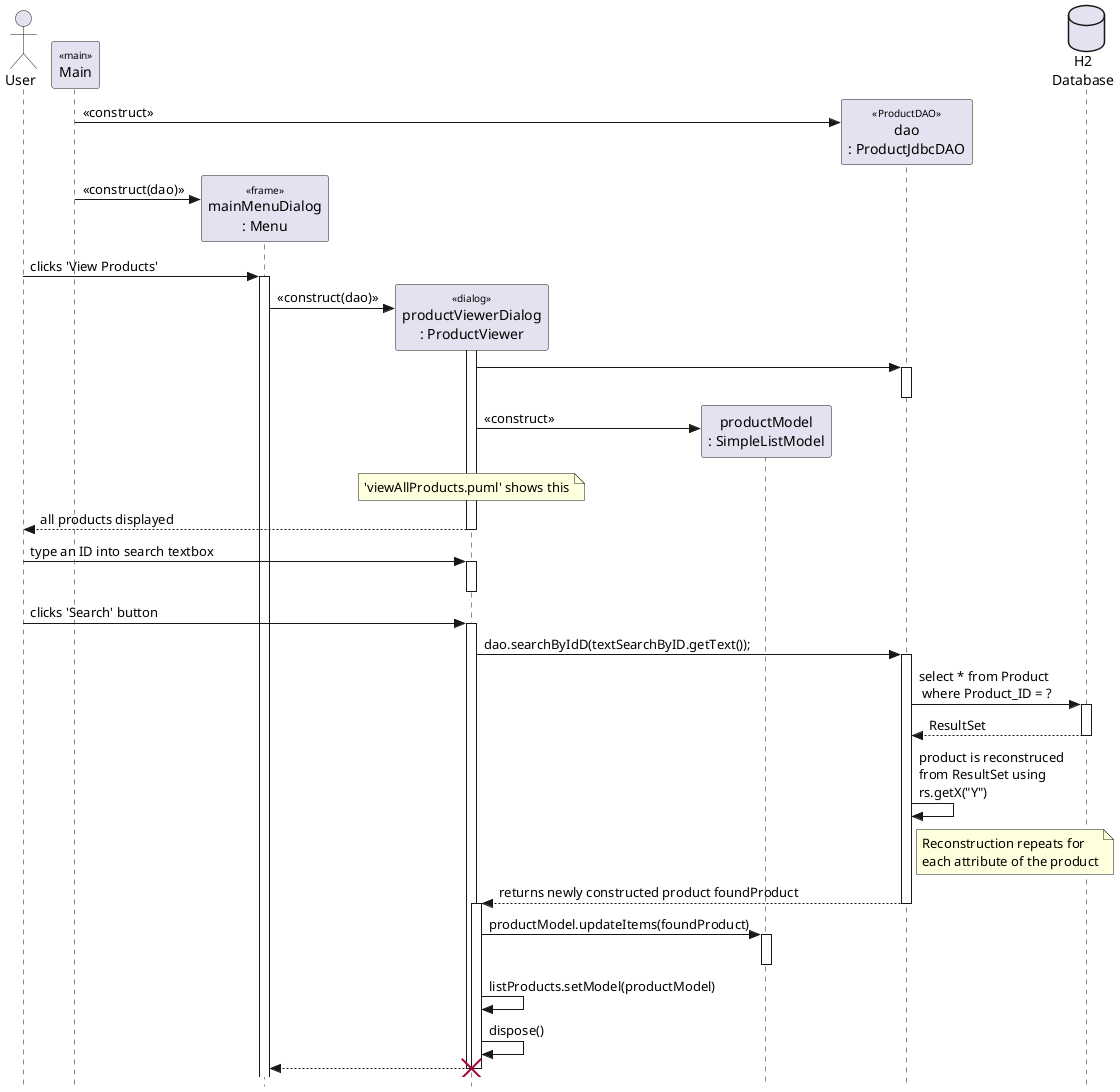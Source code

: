 @startuml
skinparam {
  Style StrictUML
  SequenceStereotype {
    Font {
      Size 10
      Style plain
    }
  }
}

actor User as user
participant "Main" as main <<main>>
participant "mainMenuDialog\n: Menu" as menu <<frame>>
participant "productViewerDialog\n: ProductViewer" as viewer <<dialog>>
participant "productModel\n: SimpleListModel" as model
'participant "ProductEditor" as editor <<dialog>>
'participant "ValidationHelper" as validator

create "dao\n: ProductJdbcDAO" as dao <<ProductDAO>>
main -> dao : <<construct>>
create menu
main -> menu : <<construct(dao)>>
user -> menu : clicks 'View Products'
activate menu
create viewer
menu -> viewer : <<construct(dao)>>
activate viewer
viewer -> dao++: 
dao--
create model
viewer -> model : <<construct>>
note over viewer: 'viewAllProducts.puml' shows this
user <-- viewer : all products displayed
deactivate viewer
user -> viewer++ : type an ID into search textbox
viewer--
user -> viewer++ : clicks 'Search' button
viewer -> dao++ : dao.searchByIdD(textSearchByID.getText());
database "H2\nDatabase" as db
dao -> db++ : select * from Product\n where Product_ID = ?
return ResultSet
dao->dao: product is reconstruced\nfrom ResultSet using\nrs.getX("Y")
note right dao: Reconstruction repeats for\neach attribute of the product
dao --> viewer: returns newly constructed product foundProduct
dao--
activate viewer
viewer -> model++ : productModel.updateItems(foundProduct)
model--
viewer -> viewer : listProducts.setModel(productModel)
viewer -> viewer : dispose()
viewer --> menu
deactivate viewer
destroy viewer
@enduml